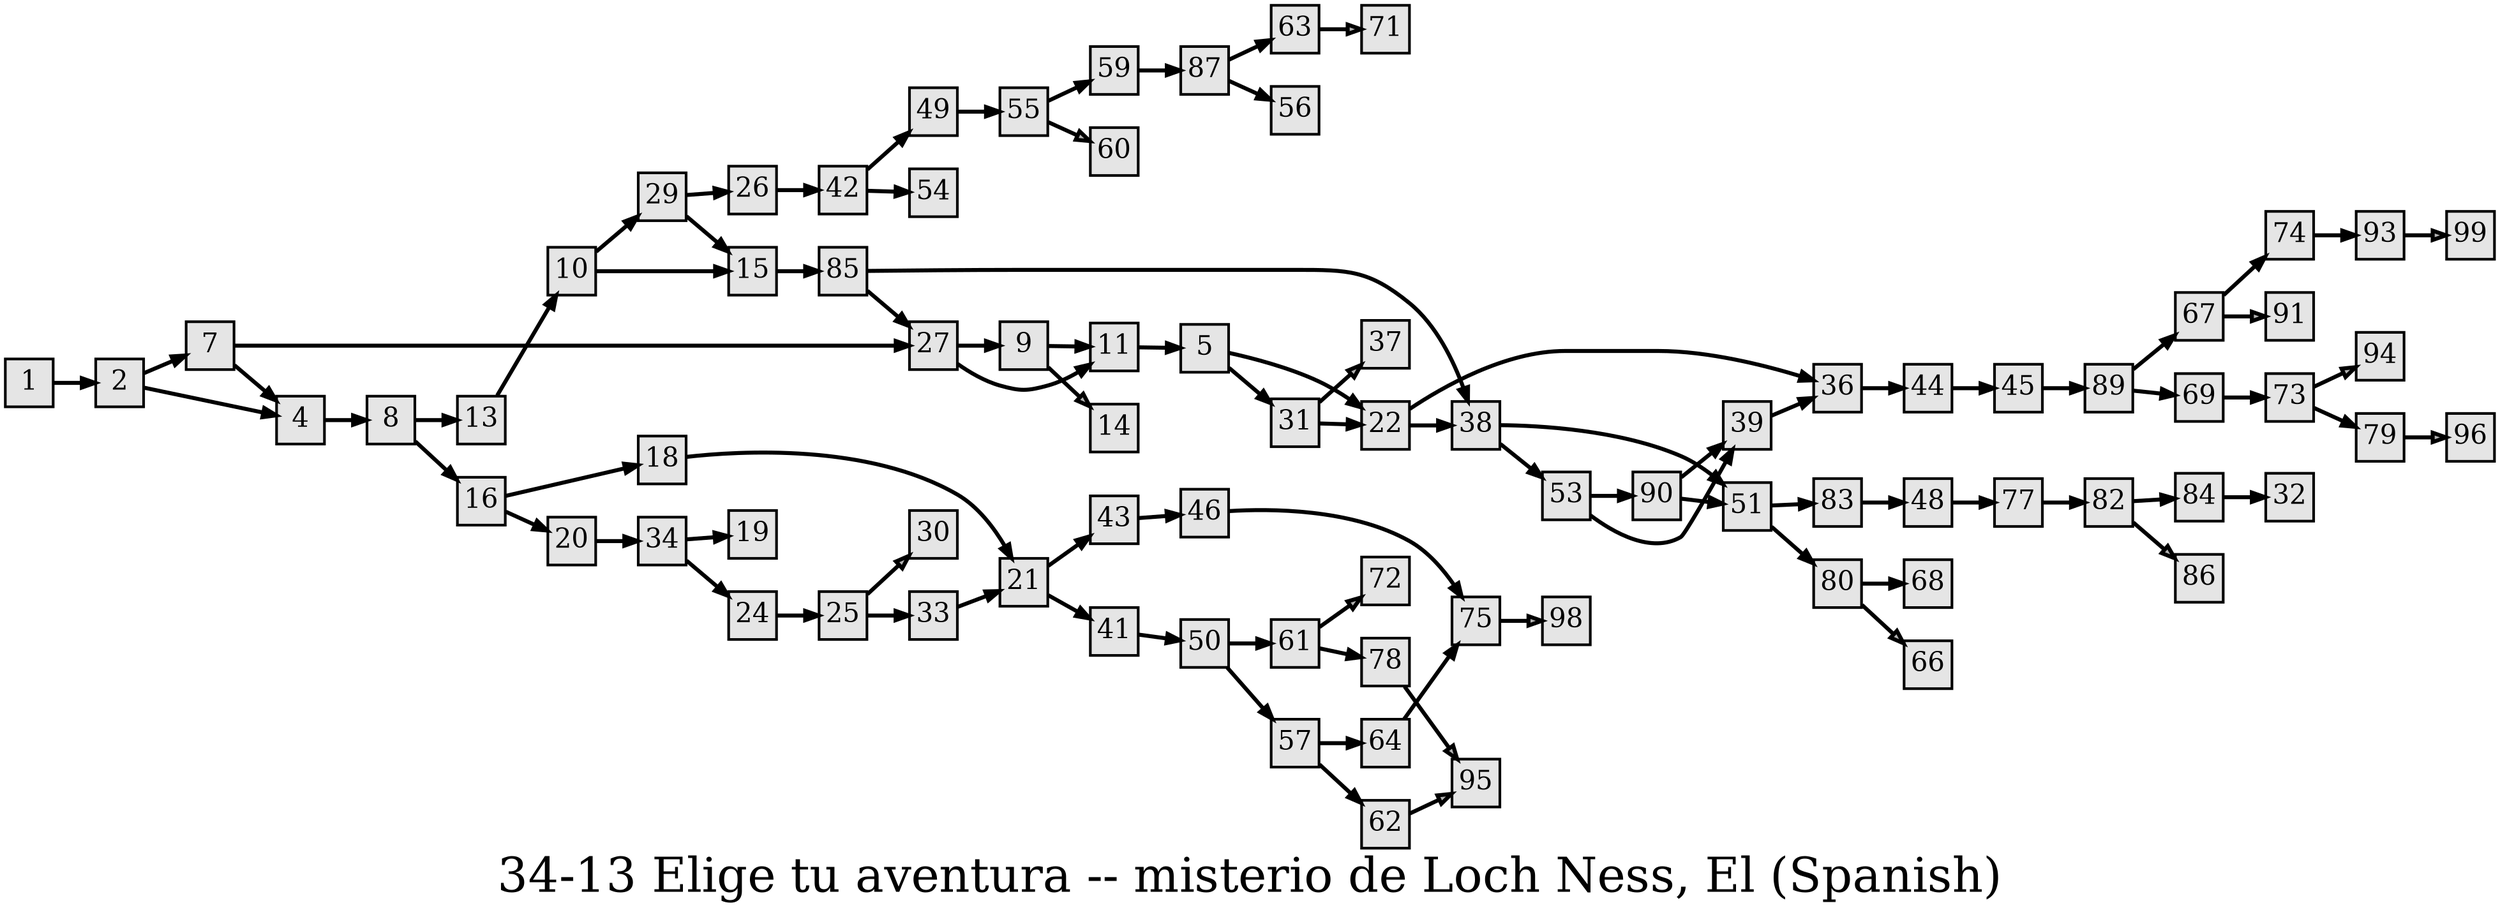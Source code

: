 digraph g{
  graph [ label="34-13 Elige tu aventura -- misterio de Loch Ness, El (Spanish)" rankdir=LR, ordering=out, fontsize=36, nodesep="0.35", ranksep="0.45"];
  node  [shape=rect, penwidth=2, fontsize=20, style=filled, fillcolor=grey90, margin="0,0", labelfloat=true, regular=true, fixedsize=true];
  edge  [labelfloat=true, penwidth=3, fontsize=12];
  1 -> 2;
  2 -> 7;
  2 -> 4;
  4 -> 8;
  5 -> 22;
  5 -> 31;
  7 -> 27;
  7 -> 4;
  8 -> 13;
  8 -> 16;
  9 -> 11;
  9 -> 14	[ xlabel="E", shape=Msquare, fontsize=20, fillcolor=grey70, xlabel="" ];
  10 -> 29;
  10 -> 15;
  11 -> 5;
  13 -> 10;
  15 -> 85;
  16 -> 18;
  16 -> 20;
  18 -> 21;
  20 -> 34;
  21 -> 43;
  21 -> 41;
  22 -> 36;
  22 -> 38;
  24 -> 25;
  25 -> 30	[ xlabel="E", shape=Msquare, fontsize=20, fillcolor=grey70, xlabel="" ];
  25 -> 33;
  26 -> 42;
  27 -> 9;
  27 -> 11;
  29 -> 26;
  29 -> 15;
  31 -> 37	[ xlabel="E", shape=Msquare, fontsize=20, fillcolor=grey70, xlabel="" ];
  31 -> 22;
  33 -> 21;
  34 -> 19;
  34 -> 24;
  36 -> 44;
  38 -> 51;
  38 -> 53;
  39 -> 36;
  41 -> 50;
  42 -> 49;
  42 -> 54;
  43 -> 46;
  44 -> 45;
  45 -> 89;
  46 -> 75;
  48 -> 77;
  49 -> 55;
  50 -> 61;
  50 -> 57;
  51 -> 83;
  51 -> 80;
  53 -> 90;
  53 -> 39;
  55 -> 59;
  55 -> 60	[ xlabel="E", shape=Msquare, fontsize=20, fillcolor=grey70, xlabel="" ];
  57 -> 64;
  57 -> 62;
  59 -> 87;
  61 -> 72	[ xlabel="E", shape=Msquare, fontsize=20, fillcolor=grey70, xlabel="" ];
  61 -> 78;
  62 -> 95	[ xlabel="E", shape=Msquare, fontsize=20, fillcolor=grey70, xlabel="" ];
  63 -> 71	[ xlabel="E", shape=Msquare, fontsize=20, fillcolor=grey70, xlabel="" ];
  64 -> 75;
  67 -> 74;
  67 -> 91	[ xlabel="E", shape=Msquare, fontsize=20, fillcolor=grey70, xlabel="" ];
  69 -> 73;
  73 -> 94	[ xlabel="E", shape=Msquare, fontsize=20, fillcolor=grey70, xlabel="" ];
  73 -> 79;
  74 -> 93;
  75 -> 98	[ xlabel="E", shape=Msquare, fontsize=20, fillcolor=grey70, xlabel="" ];
  77 -> 82;
  78 -> 95	[ xlabel="E", shape=Msquare, fontsize=20, fillcolor=grey70, xlabel="" ];
  79 -> 96	[ xlabel="E", shape=Msquare, fontsize=20, fillcolor=grey70, xlabel="" ];
  80 -> 68;
  80 -> 66	[ xlabel="E", shape=Msquare, fontsize=20, fillcolor=grey70, xlabel="" ];
  82 -> 84;
  82 -> 86	[ xlabel="E", shape=Msquare, fontsize=20, fillcolor=grey70, xlabel="" ];
  83 -> 48;
  84 -> 32;
  85 -> 38;
  85 -> 27;
  87 -> 63;
  87 -> 56;
  89 -> 67;
  89 -> 69;
  90 -> 39;
  90 -> 51;
  93 -> 99	[ xlabel="E", shape=Msquare, fontsize=20, fillcolor=grey70, xlabel="" ];

}

